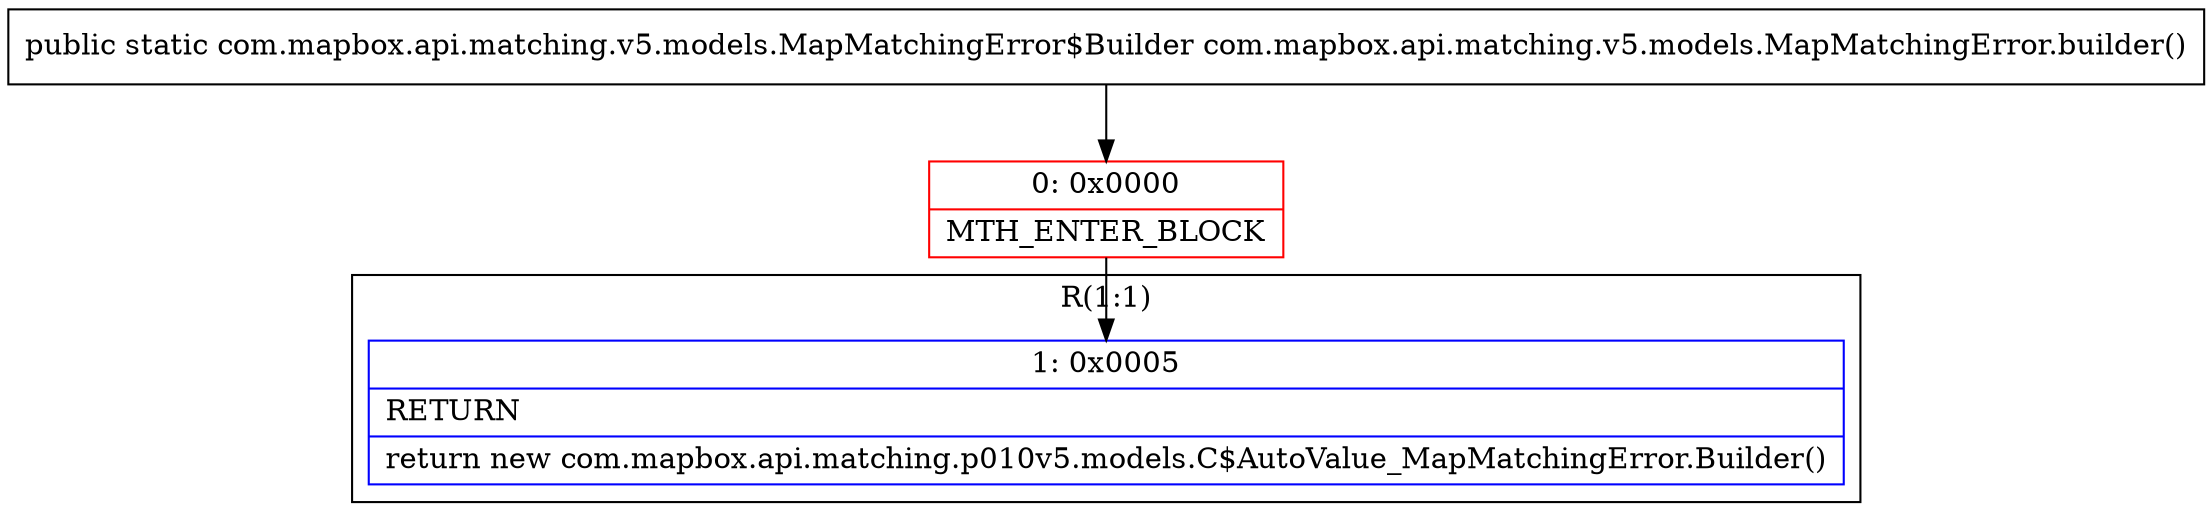 digraph "CFG forcom.mapbox.api.matching.v5.models.MapMatchingError.builder()Lcom\/mapbox\/api\/matching\/v5\/models\/MapMatchingError$Builder;" {
subgraph cluster_Region_717653605 {
label = "R(1:1)";
node [shape=record,color=blue];
Node_1 [shape=record,label="{1\:\ 0x0005|RETURN\l|return new com.mapbox.api.matching.p010v5.models.C$AutoValue_MapMatchingError.Builder()\l}"];
}
Node_0 [shape=record,color=red,label="{0\:\ 0x0000|MTH_ENTER_BLOCK\l}"];
MethodNode[shape=record,label="{public static com.mapbox.api.matching.v5.models.MapMatchingError$Builder com.mapbox.api.matching.v5.models.MapMatchingError.builder() }"];
MethodNode -> Node_0;
Node_0 -> Node_1;
}

